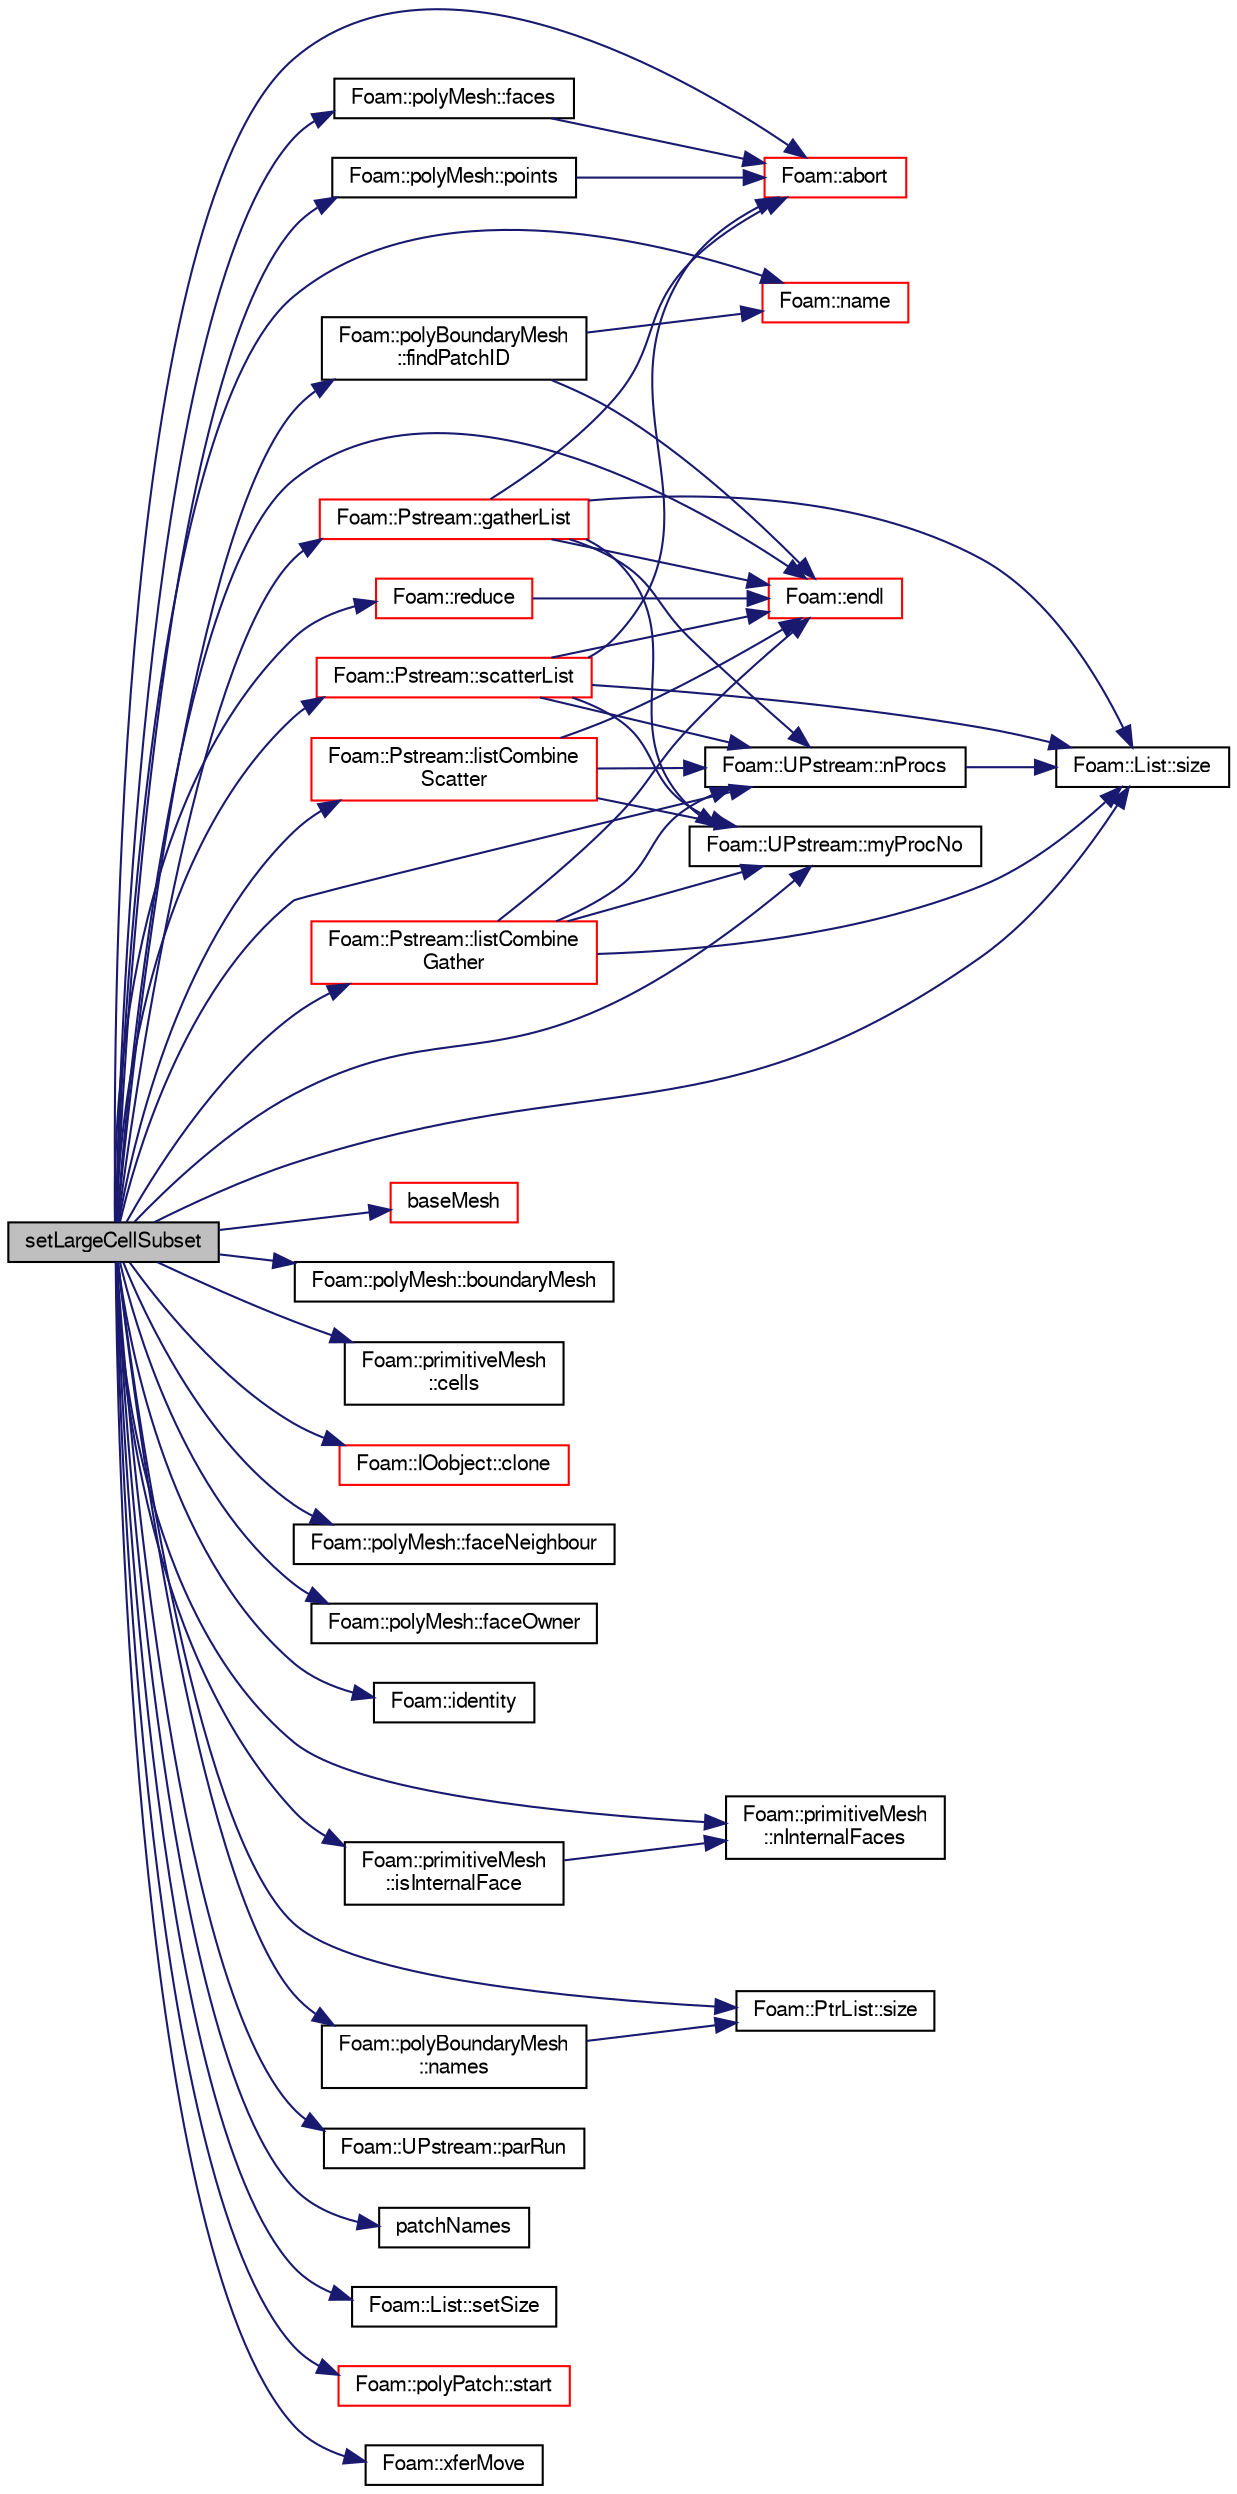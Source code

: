 digraph "setLargeCellSubset"
{
  bgcolor="transparent";
  edge [fontname="FreeSans",fontsize="10",labelfontname="FreeSans",labelfontsize="10"];
  node [fontname="FreeSans",fontsize="10",shape=record];
  rankdir="LR";
  Node296 [label="setLargeCellSubset",height=0.2,width=0.4,color="black", fillcolor="grey75", style="filled", fontcolor="black"];
  Node296 -> Node297 [color="midnightblue",fontsize="10",style="solid",fontname="FreeSans"];
  Node297 [label="Foam::abort",height=0.2,width=0.4,color="red",URL="$a21124.html#a447107a607d03e417307c203fa5fb44b"];
  Node296 -> Node340 [color="midnightblue",fontsize="10",style="solid",fontname="FreeSans"];
  Node340 [label="baseMesh",height=0.2,width=0.4,color="red",URL="$a22790.html#a2ddcd537a1fe2e9e03801c85464ac97d",tooltip="Original mesh. "];
  Node296 -> Node370 [color="midnightblue",fontsize="10",style="solid",fontname="FreeSans"];
  Node370 [label="Foam::polyMesh::boundaryMesh",height=0.2,width=0.4,color="black",URL="$a27410.html#a9f2b68c134340291eda6197f47f25484",tooltip="Return boundary mesh. "];
  Node296 -> Node371 [color="midnightblue",fontsize="10",style="solid",fontname="FreeSans"];
  Node371 [label="Foam::primitiveMesh\l::cells",height=0.2,width=0.4,color="black",URL="$a27530.html#af19bf800d725a623c7b1d0101d65e7d3"];
  Node296 -> Node372 [color="midnightblue",fontsize="10",style="solid",fontname="FreeSans"];
  Node372 [label="Foam::IOobject::clone",height=0.2,width=0.4,color="red",URL="$a26142.html#a2586aa9ac4b54cdfc2bb9ed7780d4602",tooltip="Clone. "];
  Node296 -> Node305 [color="midnightblue",fontsize="10",style="solid",fontname="FreeSans"];
  Node305 [label="Foam::endl",height=0.2,width=0.4,color="red",URL="$a21124.html#a2db8fe02a0d3909e9351bb4275b23ce4",tooltip="Add newline and flush stream. "];
  Node296 -> Node377 [color="midnightblue",fontsize="10",style="solid",fontname="FreeSans"];
  Node377 [label="Foam::polyMesh::faceNeighbour",height=0.2,width=0.4,color="black",URL="$a27410.html#a9fb57b52c700ed61f09ada65412d13e3",tooltip="Return face neighbour. "];
  Node296 -> Node378 [color="midnightblue",fontsize="10",style="solid",fontname="FreeSans"];
  Node378 [label="Foam::polyMesh::faceOwner",height=0.2,width=0.4,color="black",URL="$a27410.html#a57752b49bfee23ca1944c3fb0493974f",tooltip="Return face owner. "];
  Node296 -> Node379 [color="midnightblue",fontsize="10",style="solid",fontname="FreeSans"];
  Node379 [label="Foam::polyMesh::faces",height=0.2,width=0.4,color="black",URL="$a27410.html#a431c0a24765f0bb6d32f6a03ce0e9b57",tooltip="Return raw faces. "];
  Node379 -> Node297 [color="midnightblue",fontsize="10",style="solid",fontname="FreeSans"];
  Node296 -> Node380 [color="midnightblue",fontsize="10",style="solid",fontname="FreeSans"];
  Node380 [label="Foam::polyBoundaryMesh\l::findPatchID",height=0.2,width=0.4,color="black",URL="$a27402.html#ac89fe0aab9fe12bd4f0d3807495fe72b",tooltip="Find patch index given a name. "];
  Node380 -> Node381 [color="midnightblue",fontsize="10",style="solid",fontname="FreeSans"];
  Node381 [label="Foam::name",height=0.2,width=0.4,color="red",URL="$a21124.html#adcb0df2bd4953cb6bb390272d8263c3a",tooltip="Return a string representation of a complex. "];
  Node380 -> Node305 [color="midnightblue",fontsize="10",style="solid",fontname="FreeSans"];
  Node296 -> Node384 [color="midnightblue",fontsize="10",style="solid",fontname="FreeSans"];
  Node384 [label="Foam::Pstream::gatherList",height=0.2,width=0.4,color="red",URL="$a26250.html#afbdf64fb42cd760690d51a9a321792d9",tooltip="Gather data but keep individual values separate. "];
  Node384 -> Node385 [color="midnightblue",fontsize="10",style="solid",fontname="FreeSans"];
  Node385 [label="Foam::UPstream::nProcs",height=0.2,width=0.4,color="black",URL="$a26270.html#aada0e04d8127eda8ee95be0772754a4f",tooltip="Number of processes in parallel run. "];
  Node385 -> Node348 [color="midnightblue",fontsize="10",style="solid",fontname="FreeSans"];
  Node348 [label="Foam::List::size",height=0.2,width=0.4,color="black",URL="$a25694.html#a8a5f6fa29bd4b500caf186f60245b384",tooltip="Override size to be inconsistent with allocated storage. "];
  Node384 -> Node348 [color="midnightblue",fontsize="10",style="solid",fontname="FreeSans"];
  Node384 -> Node297 [color="midnightblue",fontsize="10",style="solid",fontname="FreeSans"];
  Node384 -> Node386 [color="midnightblue",fontsize="10",style="solid",fontname="FreeSans"];
  Node386 [label="Foam::UPstream::myProcNo",height=0.2,width=0.4,color="black",URL="$a26270.html#afc74d89573de32a3032c916f8cdd1733",tooltip="Number of this process (starting from masterNo() = 0) "];
  Node384 -> Node305 [color="midnightblue",fontsize="10",style="solid",fontname="FreeSans"];
  Node296 -> Node394 [color="midnightblue",fontsize="10",style="solid",fontname="FreeSans"];
  Node394 [label="Foam::identity",height=0.2,width=0.4,color="black",URL="$a21124.html#a36af96cb841435845fffb4fe69208490",tooltip="Create identity map (map[i] == i) of given length. "];
  Node296 -> Node395 [color="midnightblue",fontsize="10",style="solid",fontname="FreeSans"];
  Node395 [label="Foam::primitiveMesh\l::isInternalFace",height=0.2,width=0.4,color="black",URL="$a27530.html#ae3e48ad9ec4c5132ec7d3d702ad17c9e",tooltip="Return true if given face label is internal to the mesh. "];
  Node395 -> Node396 [color="midnightblue",fontsize="10",style="solid",fontname="FreeSans"];
  Node396 [label="Foam::primitiveMesh\l::nInternalFaces",height=0.2,width=0.4,color="black",URL="$a27530.html#aa6c7965af1f30d16d9125deb981cbdb0"];
  Node296 -> Node397 [color="midnightblue",fontsize="10",style="solid",fontname="FreeSans"];
  Node397 [label="Foam::Pstream::listCombine\lGather",height=0.2,width=0.4,color="red",URL="$a26250.html#a8c0e5044dc4a942cf62b06797c3a743f"];
  Node397 -> Node385 [color="midnightblue",fontsize="10",style="solid",fontname="FreeSans"];
  Node397 -> Node386 [color="midnightblue",fontsize="10",style="solid",fontname="FreeSans"];
  Node397 -> Node348 [color="midnightblue",fontsize="10",style="solid",fontname="FreeSans"];
  Node397 -> Node305 [color="midnightblue",fontsize="10",style="solid",fontname="FreeSans"];
  Node296 -> Node398 [color="midnightblue",fontsize="10",style="solid",fontname="FreeSans"];
  Node398 [label="Foam::Pstream::listCombine\lScatter",height=0.2,width=0.4,color="red",URL="$a26250.html#adfd4915b68ab7181dccb847976286e56",tooltip="Scatter data. Reverse of combineGather. "];
  Node398 -> Node385 [color="midnightblue",fontsize="10",style="solid",fontname="FreeSans"];
  Node398 -> Node386 [color="midnightblue",fontsize="10",style="solid",fontname="FreeSans"];
  Node398 -> Node305 [color="midnightblue",fontsize="10",style="solid",fontname="FreeSans"];
  Node296 -> Node386 [color="midnightblue",fontsize="10",style="solid",fontname="FreeSans"];
  Node296 -> Node381 [color="midnightblue",fontsize="10",style="solid",fontname="FreeSans"];
  Node296 -> Node399 [color="midnightblue",fontsize="10",style="solid",fontname="FreeSans"];
  Node399 [label="Foam::polyBoundaryMesh\l::names",height=0.2,width=0.4,color="black",URL="$a27402.html#ada6aa4fc7adb36994dc5e27d319a3acc",tooltip="Return a list of patch names. "];
  Node399 -> Node400 [color="midnightblue",fontsize="10",style="solid",fontname="FreeSans"];
  Node400 [label="Foam::PtrList::size",height=0.2,width=0.4,color="black",URL="$a25914.html#a47b3bf30da1eb3ab8076b5fbe00e0494",tooltip="Return the number of elements in the PtrList. "];
  Node296 -> Node396 [color="midnightblue",fontsize="10",style="solid",fontname="FreeSans"];
  Node296 -> Node385 [color="midnightblue",fontsize="10",style="solid",fontname="FreeSans"];
  Node296 -> Node321 [color="midnightblue",fontsize="10",style="solid",fontname="FreeSans"];
  Node321 [label="Foam::UPstream::parRun",height=0.2,width=0.4,color="black",URL="$a26270.html#adbb27f04b5705440fb8b09f278059011",tooltip="Is this a parallel run? "];
  Node296 -> Node401 [color="midnightblue",fontsize="10",style="solid",fontname="FreeSans"];
  Node401 [label="patchNames",height=0.2,width=0.4,color="black",URL="$a17900.html#a2b0b0d262376a4021c85e70b012ebe4e"];
  Node296 -> Node402 [color="midnightblue",fontsize="10",style="solid",fontname="FreeSans"];
  Node402 [label="Foam::polyMesh::points",height=0.2,width=0.4,color="black",URL="$a27410.html#ac44123fc1265297c41a43c3b62fdb4c2",tooltip="Return raw points. "];
  Node402 -> Node297 [color="midnightblue",fontsize="10",style="solid",fontname="FreeSans"];
  Node296 -> Node403 [color="midnightblue",fontsize="10",style="solid",fontname="FreeSans"];
  Node403 [label="Foam::reduce",height=0.2,width=0.4,color="red",URL="$a21124.html#a7ffd6af4acc2eb9ba72ee296b5ecda23"];
  Node403 -> Node305 [color="midnightblue",fontsize="10",style="solid",fontname="FreeSans"];
  Node296 -> Node411 [color="midnightblue",fontsize="10",style="solid",fontname="FreeSans"];
  Node411 [label="Foam::Pstream::scatterList",height=0.2,width=0.4,color="red",URL="$a26250.html#a23c38ee54f04c9d53a327db9edbdb7f0",tooltip="Scatter data. Reverse of gatherList. "];
  Node411 -> Node385 [color="midnightblue",fontsize="10",style="solid",fontname="FreeSans"];
  Node411 -> Node348 [color="midnightblue",fontsize="10",style="solid",fontname="FreeSans"];
  Node411 -> Node297 [color="midnightblue",fontsize="10",style="solid",fontname="FreeSans"];
  Node411 -> Node386 [color="midnightblue",fontsize="10",style="solid",fontname="FreeSans"];
  Node411 -> Node305 [color="midnightblue",fontsize="10",style="solid",fontname="FreeSans"];
  Node296 -> Node364 [color="midnightblue",fontsize="10",style="solid",fontname="FreeSans"];
  Node364 [label="Foam::List::setSize",height=0.2,width=0.4,color="black",URL="$a25694.html#aedb985ffeaf1bdbfeccc2a8730405703",tooltip="Reset size of List. "];
  Node296 -> Node348 [color="midnightblue",fontsize="10",style="solid",fontname="FreeSans"];
  Node296 -> Node400 [color="midnightblue",fontsize="10",style="solid",fontname="FreeSans"];
  Node296 -> Node359 [color="midnightblue",fontsize="10",style="solid",fontname="FreeSans"];
  Node359 [label="Foam::polyPatch::start",height=0.2,width=0.4,color="red",URL="$a27478.html#a6bfd3e3abb11e98bdb4b98671cec1234",tooltip="Return start label of this patch in the polyMesh face list. "];
  Node296 -> Node415 [color="midnightblue",fontsize="10",style="solid",fontname="FreeSans"];
  Node415 [label="Foam::xferMove",height=0.2,width=0.4,color="black",URL="$a21124.html#ae3ad39ee5ad896e6d3c0f137ecd12abb"];
}
